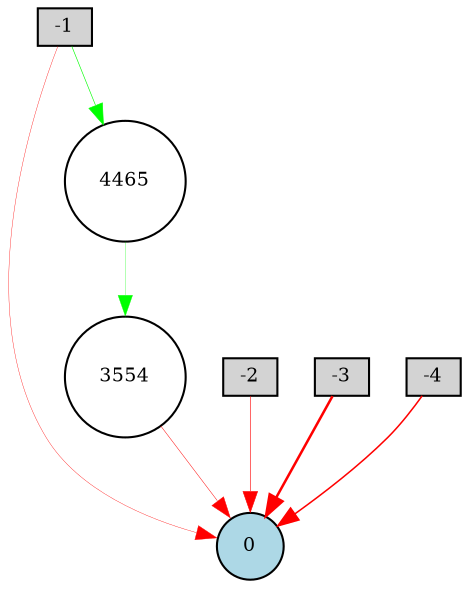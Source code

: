 digraph {
	node [fontsize=9 height=0.2 shape=circle width=0.2]
	-1 [fillcolor=lightgray shape=box style=filled]
	-2 [fillcolor=lightgray shape=box style=filled]
	-3 [fillcolor=lightgray shape=box style=filled]
	-4 [fillcolor=lightgray shape=box style=filled]
	0 [fillcolor=lightblue style=filled]
	4465 [fillcolor=white style=filled]
	3554 [fillcolor=white style=filled]
	4465 -> 3554 [color=green penwidth=0.1421780342895637 style=solid]
	3554 -> 0 [color=red penwidth=0.22797165930041793 style=solid]
	-1 -> 4465 [color=green penwidth=0.30000000000000004 style=solid]
	-1 -> 0 [color=red penwidth=0.17307751072375382 style=solid]
	-4 -> 0 [color=red penwidth=0.7366120973302367 style=solid]
	-3 -> 0 [color=red penwidth=1.2117746871827715 style=solid]
	-2 -> 0 [color=red penwidth=0.29086034862109506 style=solid]
}
